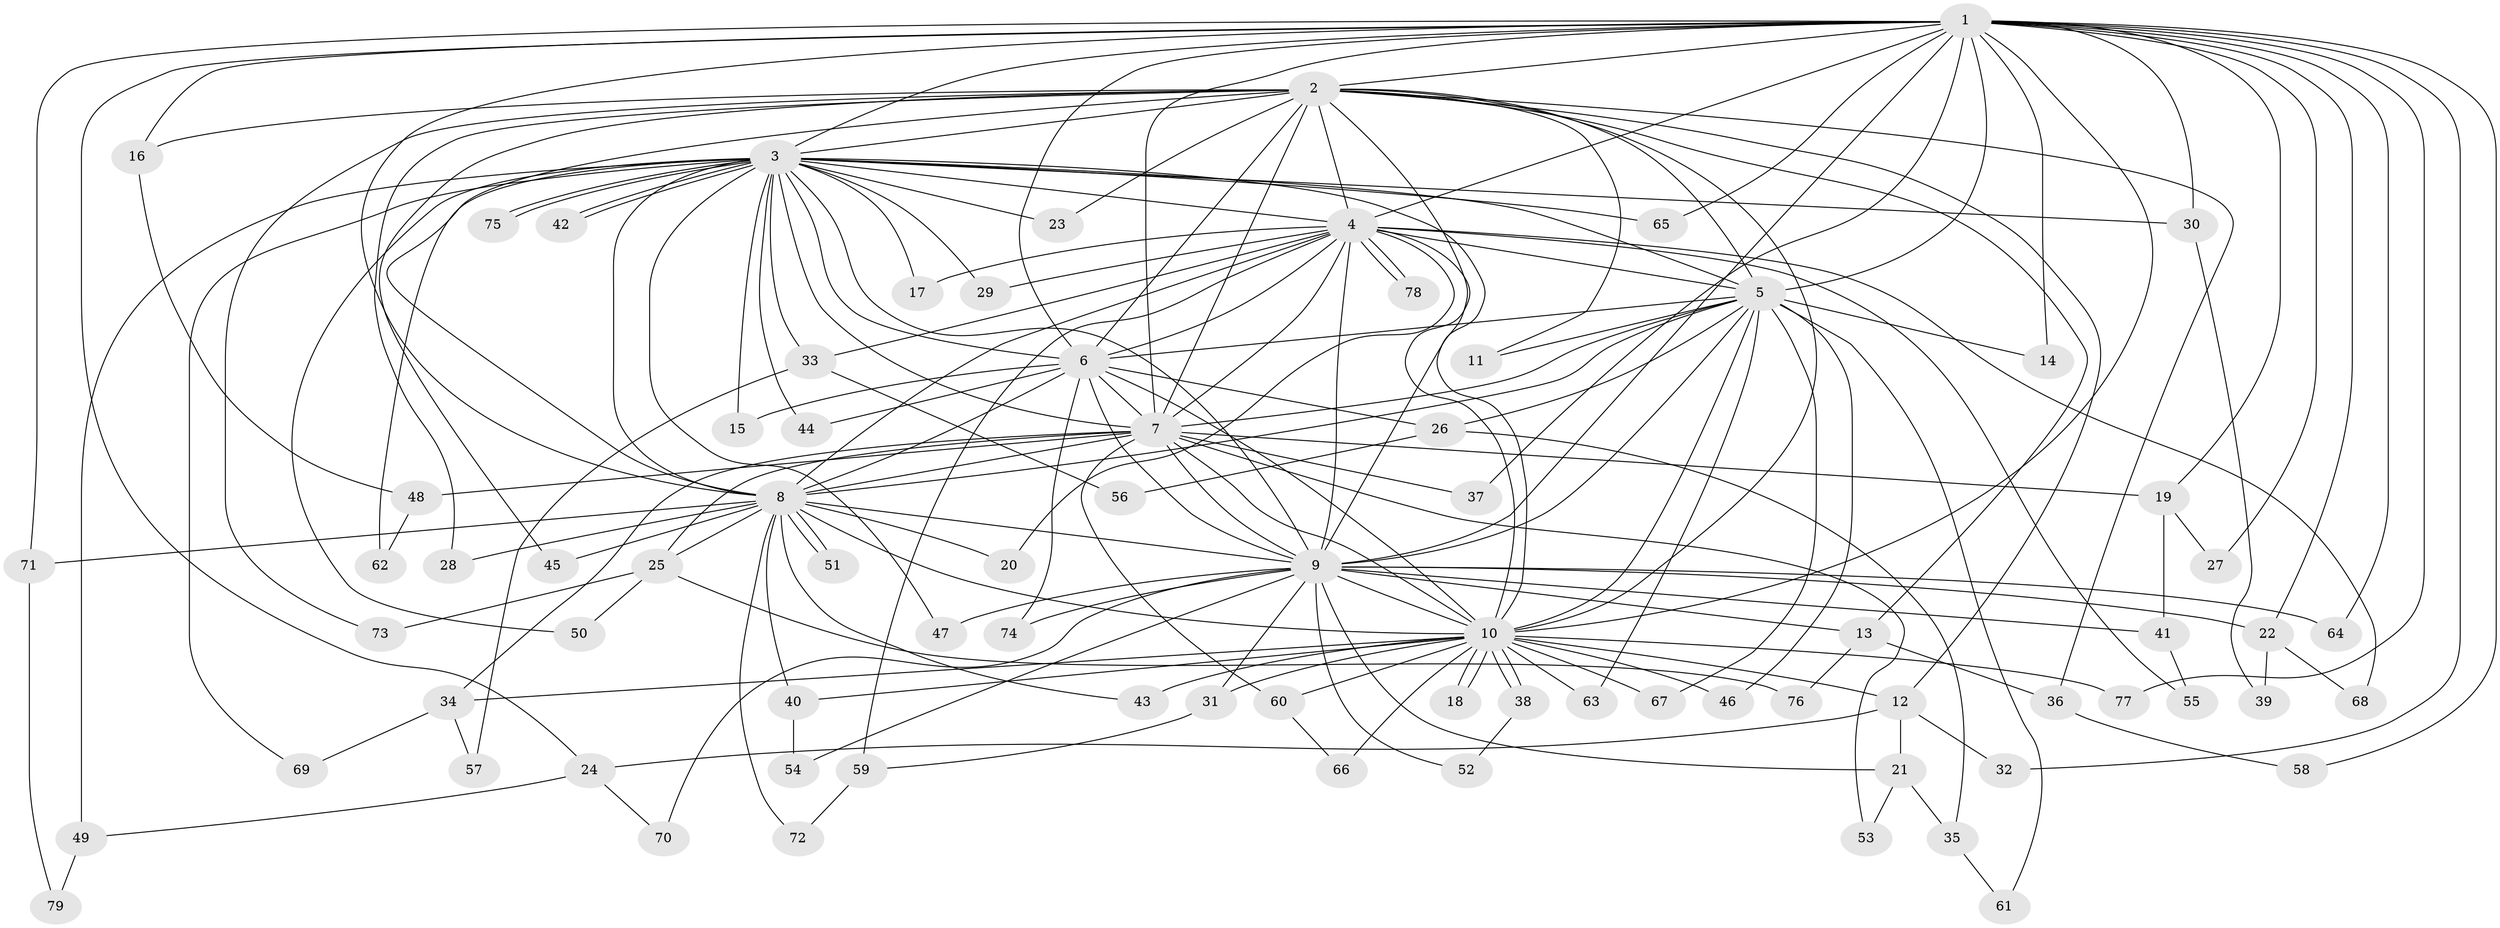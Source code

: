 // Generated by graph-tools (version 1.1) at 2025/46/03/09/25 04:46:03]
// undirected, 79 vertices, 183 edges
graph export_dot {
graph [start="1"]
  node [color=gray90,style=filled];
  1;
  2;
  3;
  4;
  5;
  6;
  7;
  8;
  9;
  10;
  11;
  12;
  13;
  14;
  15;
  16;
  17;
  18;
  19;
  20;
  21;
  22;
  23;
  24;
  25;
  26;
  27;
  28;
  29;
  30;
  31;
  32;
  33;
  34;
  35;
  36;
  37;
  38;
  39;
  40;
  41;
  42;
  43;
  44;
  45;
  46;
  47;
  48;
  49;
  50;
  51;
  52;
  53;
  54;
  55;
  56;
  57;
  58;
  59;
  60;
  61;
  62;
  63;
  64;
  65;
  66;
  67;
  68;
  69;
  70;
  71;
  72;
  73;
  74;
  75;
  76;
  77;
  78;
  79;
  1 -- 2;
  1 -- 3;
  1 -- 4;
  1 -- 5;
  1 -- 6;
  1 -- 7;
  1 -- 8;
  1 -- 9;
  1 -- 10;
  1 -- 14;
  1 -- 16;
  1 -- 19;
  1 -- 22;
  1 -- 24;
  1 -- 27;
  1 -- 30;
  1 -- 32;
  1 -- 37;
  1 -- 58;
  1 -- 64;
  1 -- 65;
  1 -- 71;
  1 -- 77;
  2 -- 3;
  2 -- 4;
  2 -- 5;
  2 -- 6;
  2 -- 7;
  2 -- 8;
  2 -- 9;
  2 -- 10;
  2 -- 11;
  2 -- 12;
  2 -- 13;
  2 -- 16;
  2 -- 23;
  2 -- 28;
  2 -- 36;
  2 -- 45;
  2 -- 73;
  3 -- 4;
  3 -- 5;
  3 -- 6;
  3 -- 7;
  3 -- 8;
  3 -- 9;
  3 -- 10;
  3 -- 15;
  3 -- 17;
  3 -- 23;
  3 -- 29;
  3 -- 30;
  3 -- 33;
  3 -- 42;
  3 -- 42;
  3 -- 44;
  3 -- 47;
  3 -- 49;
  3 -- 50;
  3 -- 62;
  3 -- 65;
  3 -- 69;
  3 -- 75;
  3 -- 75;
  4 -- 5;
  4 -- 6;
  4 -- 7;
  4 -- 8;
  4 -- 9;
  4 -- 10;
  4 -- 17;
  4 -- 20;
  4 -- 29;
  4 -- 33;
  4 -- 55;
  4 -- 59;
  4 -- 68;
  4 -- 78;
  4 -- 78;
  5 -- 6;
  5 -- 7;
  5 -- 8;
  5 -- 9;
  5 -- 10;
  5 -- 11;
  5 -- 14;
  5 -- 26;
  5 -- 46;
  5 -- 61;
  5 -- 63;
  5 -- 67;
  6 -- 7;
  6 -- 8;
  6 -- 9;
  6 -- 10;
  6 -- 15;
  6 -- 26;
  6 -- 44;
  6 -- 74;
  7 -- 8;
  7 -- 9;
  7 -- 10;
  7 -- 19;
  7 -- 25;
  7 -- 34;
  7 -- 37;
  7 -- 48;
  7 -- 53;
  7 -- 60;
  8 -- 9;
  8 -- 10;
  8 -- 20;
  8 -- 25;
  8 -- 28;
  8 -- 40;
  8 -- 43;
  8 -- 45;
  8 -- 51;
  8 -- 51;
  8 -- 71;
  8 -- 72;
  9 -- 10;
  9 -- 13;
  9 -- 21;
  9 -- 22;
  9 -- 31;
  9 -- 41;
  9 -- 47;
  9 -- 52;
  9 -- 54;
  9 -- 64;
  9 -- 70;
  9 -- 74;
  10 -- 12;
  10 -- 18;
  10 -- 18;
  10 -- 31;
  10 -- 34;
  10 -- 38;
  10 -- 38;
  10 -- 40;
  10 -- 43;
  10 -- 46;
  10 -- 60;
  10 -- 63;
  10 -- 66;
  10 -- 67;
  10 -- 77;
  12 -- 21;
  12 -- 24;
  12 -- 32;
  13 -- 36;
  13 -- 76;
  16 -- 48;
  19 -- 27;
  19 -- 41;
  21 -- 35;
  21 -- 53;
  22 -- 39;
  22 -- 68;
  24 -- 49;
  24 -- 70;
  25 -- 50;
  25 -- 73;
  25 -- 76;
  26 -- 35;
  26 -- 56;
  30 -- 39;
  31 -- 59;
  33 -- 56;
  33 -- 57;
  34 -- 57;
  34 -- 69;
  35 -- 61;
  36 -- 58;
  38 -- 52;
  40 -- 54;
  41 -- 55;
  48 -- 62;
  49 -- 79;
  59 -- 72;
  60 -- 66;
  71 -- 79;
}
